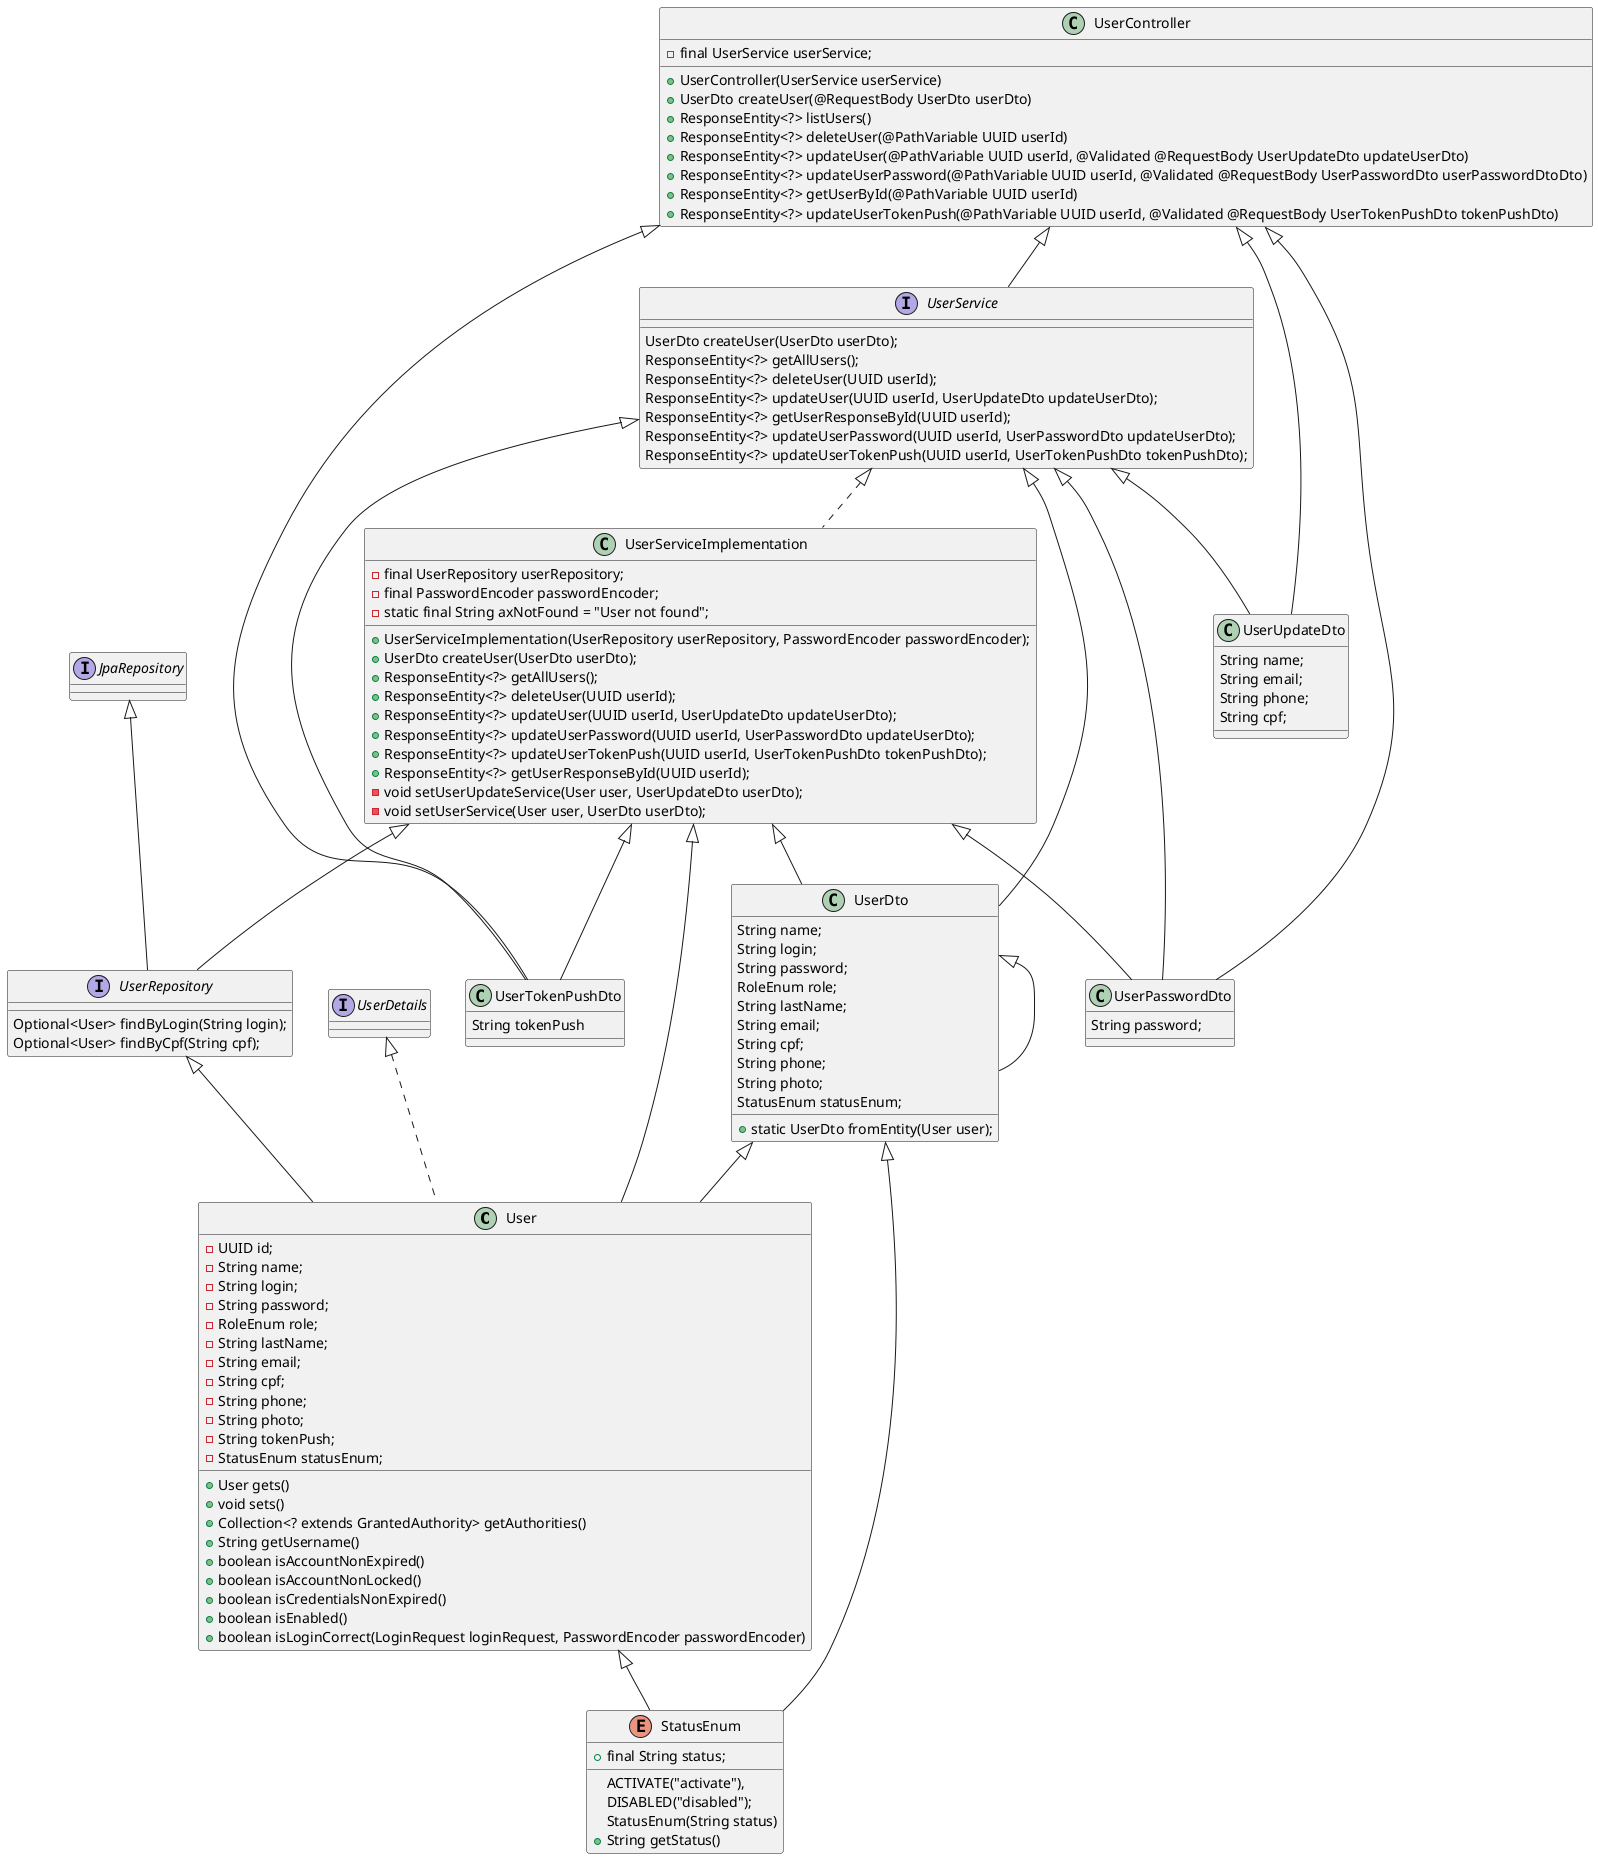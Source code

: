 @startuml
'https://plantuml.com/class-diagram

User <|-- StatusEnum
class User implements UserDetails {
    - UUID id;
    - String name;
    - String login;
    - String password;
    - RoleEnum role;
    - String lastName;
    - String email;
    - String cpf;
    - String phone;
    - String photo;
    - String tokenPush;
    - StatusEnum statusEnum;
    + User gets()
    + void sets()
    + Collection<? extends GrantedAuthority> getAuthorities()
    + String getUsername()
    + boolean isAccountNonExpired()
    + boolean isAccountNonLocked()
    + boolean isCredentialsNonExpired()
    + boolean isEnabled()
    + boolean isLoginCorrect(LoginRequest loginRequest, PasswordEncoder passwordEncoder)
}


enum StatusEnum {
    ACTIVATE("activate"),
    DISABLED("disabled");
    + final String status;
    StatusEnum(String status)
    + String getStatus()
}
class UserPasswordDto{
    String password;
}
class UserTokenPushDto{
    String tokenPush
}

class UserUpdateDto {
    String name;
    String email;
    String phone;
    String cpf;
}

UserDto <|-- StatusEnum
UserDto <|-- User
UserDto <|-- UserDto
class UserDto{
    String name;
    String login;
    String password;
    RoleEnum role;
    String lastName;
    String email;
    String cpf;
    String phone;
    String photo;
    StatusEnum statusEnum;
    + static UserDto fromEntity(User user);
}

UserService <|-- UserDto
UserService <|-- UserPasswordDto
UserService <|-- UserTokenPushDto
UserService <|-- UserUpdateDto
interface UserService {
    UserDto createUser(UserDto userDto);
    ResponseEntity<?> getAllUsers();
    ResponseEntity<?> deleteUser(UUID userId);
    ResponseEntity<?> updateUser(UUID userId, UserUpdateDto updateUserDto);
    ResponseEntity<?> getUserResponseById(UUID userId);
    ResponseEntity<?> updateUserPassword(UUID userId, UserPasswordDto updateUserDto);
    ResponseEntity<?> updateUserTokenPush(UUID userId, UserTokenPushDto tokenPushDto);
}

UserRepository <|-- User
interface UserRepository extends JpaRepository<User, UUID> {
    Optional<User> findByLogin(String login);
    Optional<User> findByCpf(String cpf);
}

UserServiceImplementation <|-- UserRepository
UserServiceImplementation <|-- UserDto
UserServiceImplementation <|-- UserPasswordDto
UserServiceImplementation <|-- UserTokenPushDto
UserServiceImplementation <|-- User
class UserServiceImplementation implements UserService {
    - final UserRepository userRepository;
    - final PasswordEncoder passwordEncoder;
    - static final String axNotFound = "User not found";
    + UserServiceImplementation(UserRepository userRepository, PasswordEncoder passwordEncoder);
    + UserDto createUser(UserDto userDto);
    + ResponseEntity<?> getAllUsers();
    + ResponseEntity<?> deleteUser(UUID userId);
    + ResponseEntity<?> updateUser(UUID userId, UserUpdateDto updateUserDto);
    + ResponseEntity<?> updateUserPassword(UUID userId, UserPasswordDto updateUserDto);
    + ResponseEntity<?> updateUserTokenPush(UUID userId, UserTokenPushDto tokenPushDto);
    + ResponseEntity<?> getUserResponseById(UUID userId);
    - void setUserUpdateService(User user, UserUpdateDto userDto);
    - void setUserService(User user, UserDto userDto);
}

UserController <|-- UserService
UserController <|-- UserUpdateDto
UserController <|-- UserPasswordDto
UserController <|-- UserTokenPushDto
class UserController {
    - final UserService userService;
    + UserController(UserService userService)
    + UserDto createUser(@RequestBody UserDto userDto)
    + ResponseEntity<?> listUsers()
    + ResponseEntity<?> deleteUser(@PathVariable UUID userId)
    + ResponseEntity<?> updateUser(@PathVariable UUID userId, @Validated @RequestBody UserUpdateDto updateUserDto)
    + ResponseEntity<?> updateUserPassword(@PathVariable UUID userId, @Validated @RequestBody UserPasswordDto userPasswordDtoDto)
    + ResponseEntity<?> getUserById(@PathVariable UUID userId)
    + ResponseEntity<?> updateUserTokenPush(@PathVariable UUID userId, @Validated @RequestBody UserTokenPushDto tokenPushDto)
}

@enduml